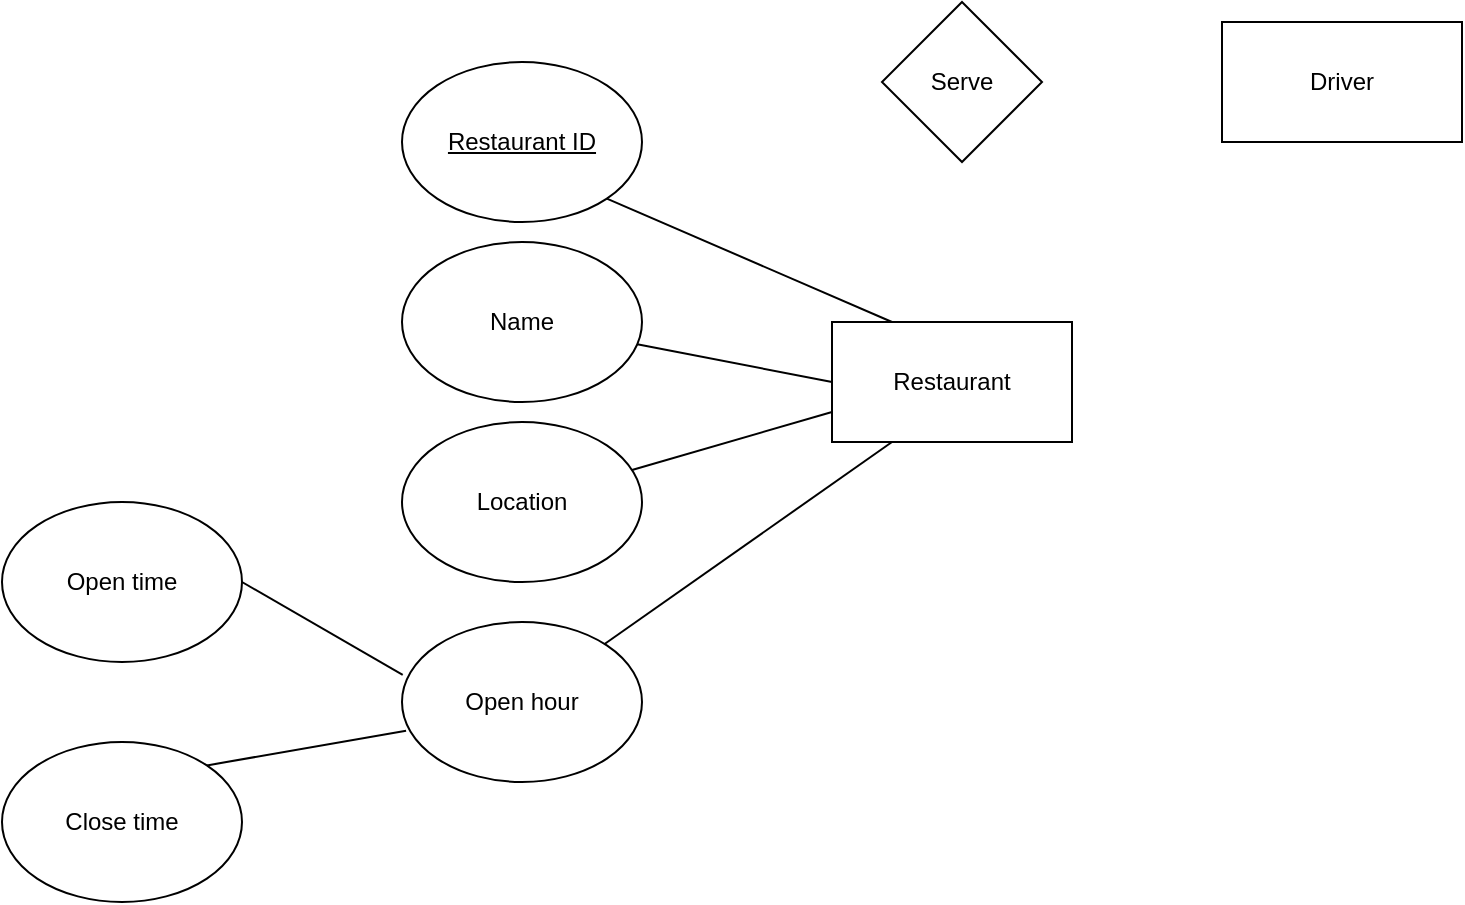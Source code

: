 <mxfile version="26.0.16">
  <diagram id="R2lEEEUBdFMjLlhIrx00" name="Page-1">
    <mxGraphModel dx="1900" dy="530" grid="1" gridSize="10" guides="1" tooltips="1" connect="1" arrows="1" fold="1" page="1" pageScale="1" pageWidth="850" pageHeight="1100" math="0" shadow="0" extFonts="Permanent Marker^https://fonts.googleapis.com/css?family=Permanent+Marker">
      <root>
        <mxCell id="0" />
        <mxCell id="1" parent="0" />
        <mxCell id="DpKgXlzEt9rv9LNPnmNo-11" style="edgeStyle=none;rounded=0;orthogonalLoop=1;jettySize=auto;html=1;exitX=0;exitY=0.75;exitDx=0;exitDy=0;endArrow=none;startFill=0;" edge="1" parent="1" source="DpKgXlzEt9rv9LNPnmNo-1" target="DpKgXlzEt9rv9LNPnmNo-10">
          <mxGeometry relative="1" as="geometry" />
        </mxCell>
        <mxCell id="DpKgXlzEt9rv9LNPnmNo-13" style="edgeStyle=none;rounded=0;orthogonalLoop=1;jettySize=auto;html=1;exitX=0.25;exitY=1;exitDx=0;exitDy=0;endArrow=none;startFill=0;" edge="1" parent="1" source="DpKgXlzEt9rv9LNPnmNo-1" target="DpKgXlzEt9rv9LNPnmNo-12">
          <mxGeometry relative="1" as="geometry" />
        </mxCell>
        <object label="Restaurant" id="DpKgXlzEt9rv9LNPnmNo-1">
          <mxCell style="rounded=0;whiteSpace=wrap;html=1;shadow=0;" vertex="1" parent="1">
            <mxGeometry x="365" y="240" width="120" height="60" as="geometry" />
          </mxCell>
        </object>
        <mxCell id="DpKgXlzEt9rv9LNPnmNo-7" style="edgeStyle=none;rounded=0;orthogonalLoop=1;jettySize=auto;html=1;exitX=1;exitY=1;exitDx=0;exitDy=0;entryX=0.25;entryY=0;entryDx=0;entryDy=0;endArrow=none;startFill=0;" edge="1" parent="1" source="DpKgXlzEt9rv9LNPnmNo-4" target="DpKgXlzEt9rv9LNPnmNo-1">
          <mxGeometry relative="1" as="geometry" />
        </mxCell>
        <mxCell id="DpKgXlzEt9rv9LNPnmNo-4" value="Restaurant ID" style="ellipse;whiteSpace=wrap;html=1;fontStyle=4" vertex="1" parent="1">
          <mxGeometry x="150" y="110" width="120" height="80" as="geometry" />
        </mxCell>
        <mxCell id="DpKgXlzEt9rv9LNPnmNo-9" style="edgeStyle=none;rounded=0;orthogonalLoop=1;jettySize=auto;html=1;endArrow=none;startFill=0;entryX=0;entryY=0.5;entryDx=0;entryDy=0;" edge="1" parent="1" source="DpKgXlzEt9rv9LNPnmNo-8" target="DpKgXlzEt9rv9LNPnmNo-1">
          <mxGeometry relative="1" as="geometry">
            <mxPoint x="360" y="270" as="targetPoint" />
          </mxGeometry>
        </mxCell>
        <mxCell id="DpKgXlzEt9rv9LNPnmNo-8" value="Name" style="ellipse;whiteSpace=wrap;html=1;" vertex="1" parent="1">
          <mxGeometry x="150" y="200" width="120" height="80" as="geometry" />
        </mxCell>
        <mxCell id="DpKgXlzEt9rv9LNPnmNo-10" value="Location" style="ellipse;whiteSpace=wrap;html=1;" vertex="1" parent="1">
          <mxGeometry x="150" y="290" width="120" height="80" as="geometry" />
        </mxCell>
        <mxCell id="DpKgXlzEt9rv9LNPnmNo-12" value="Open hour" style="ellipse;whiteSpace=wrap;html=1;" vertex="1" parent="1">
          <mxGeometry x="150" y="390" width="120" height="80" as="geometry" />
        </mxCell>
        <mxCell id="DpKgXlzEt9rv9LNPnmNo-14" value="Open time" style="ellipse;whiteSpace=wrap;html=1;" vertex="1" parent="1">
          <mxGeometry x="-50" y="330" width="120" height="80" as="geometry" />
        </mxCell>
        <mxCell id="DpKgXlzEt9rv9LNPnmNo-15" value="Close time" style="ellipse;whiteSpace=wrap;html=1;" vertex="1" parent="1">
          <mxGeometry x="-50" y="450" width="120" height="80" as="geometry" />
        </mxCell>
        <mxCell id="DpKgXlzEt9rv9LNPnmNo-16" style="edgeStyle=none;rounded=0;orthogonalLoop=1;jettySize=auto;html=1;exitX=1;exitY=0;exitDx=0;exitDy=0;entryX=0.017;entryY=0.68;entryDx=0;entryDy=0;entryPerimeter=0;endArrow=none;startFill=0;" edge="1" parent="1" source="DpKgXlzEt9rv9LNPnmNo-15" target="DpKgXlzEt9rv9LNPnmNo-12">
          <mxGeometry relative="1" as="geometry" />
        </mxCell>
        <mxCell id="DpKgXlzEt9rv9LNPnmNo-17" style="edgeStyle=none;rounded=0;orthogonalLoop=1;jettySize=auto;html=1;exitX=1;exitY=0.5;exitDx=0;exitDy=0;entryX=0.003;entryY=0.33;entryDx=0;entryDy=0;entryPerimeter=0;endArrow=none;startFill=0;" edge="1" parent="1" source="DpKgXlzEt9rv9LNPnmNo-14" target="DpKgXlzEt9rv9LNPnmNo-12">
          <mxGeometry relative="1" as="geometry" />
        </mxCell>
        <mxCell id="DpKgXlzEt9rv9LNPnmNo-18" value="Driver" style="rounded=0;whiteSpace=wrap;html=1;" vertex="1" parent="1">
          <mxGeometry x="560" y="90" width="120" height="60" as="geometry" />
        </mxCell>
        <mxCell id="DpKgXlzEt9rv9LNPnmNo-19" value="Serve" style="rhombus;whiteSpace=wrap;html=1;" vertex="1" parent="1">
          <mxGeometry x="390" y="80" width="80" height="80" as="geometry" />
        </mxCell>
      </root>
    </mxGraphModel>
  </diagram>
</mxfile>
